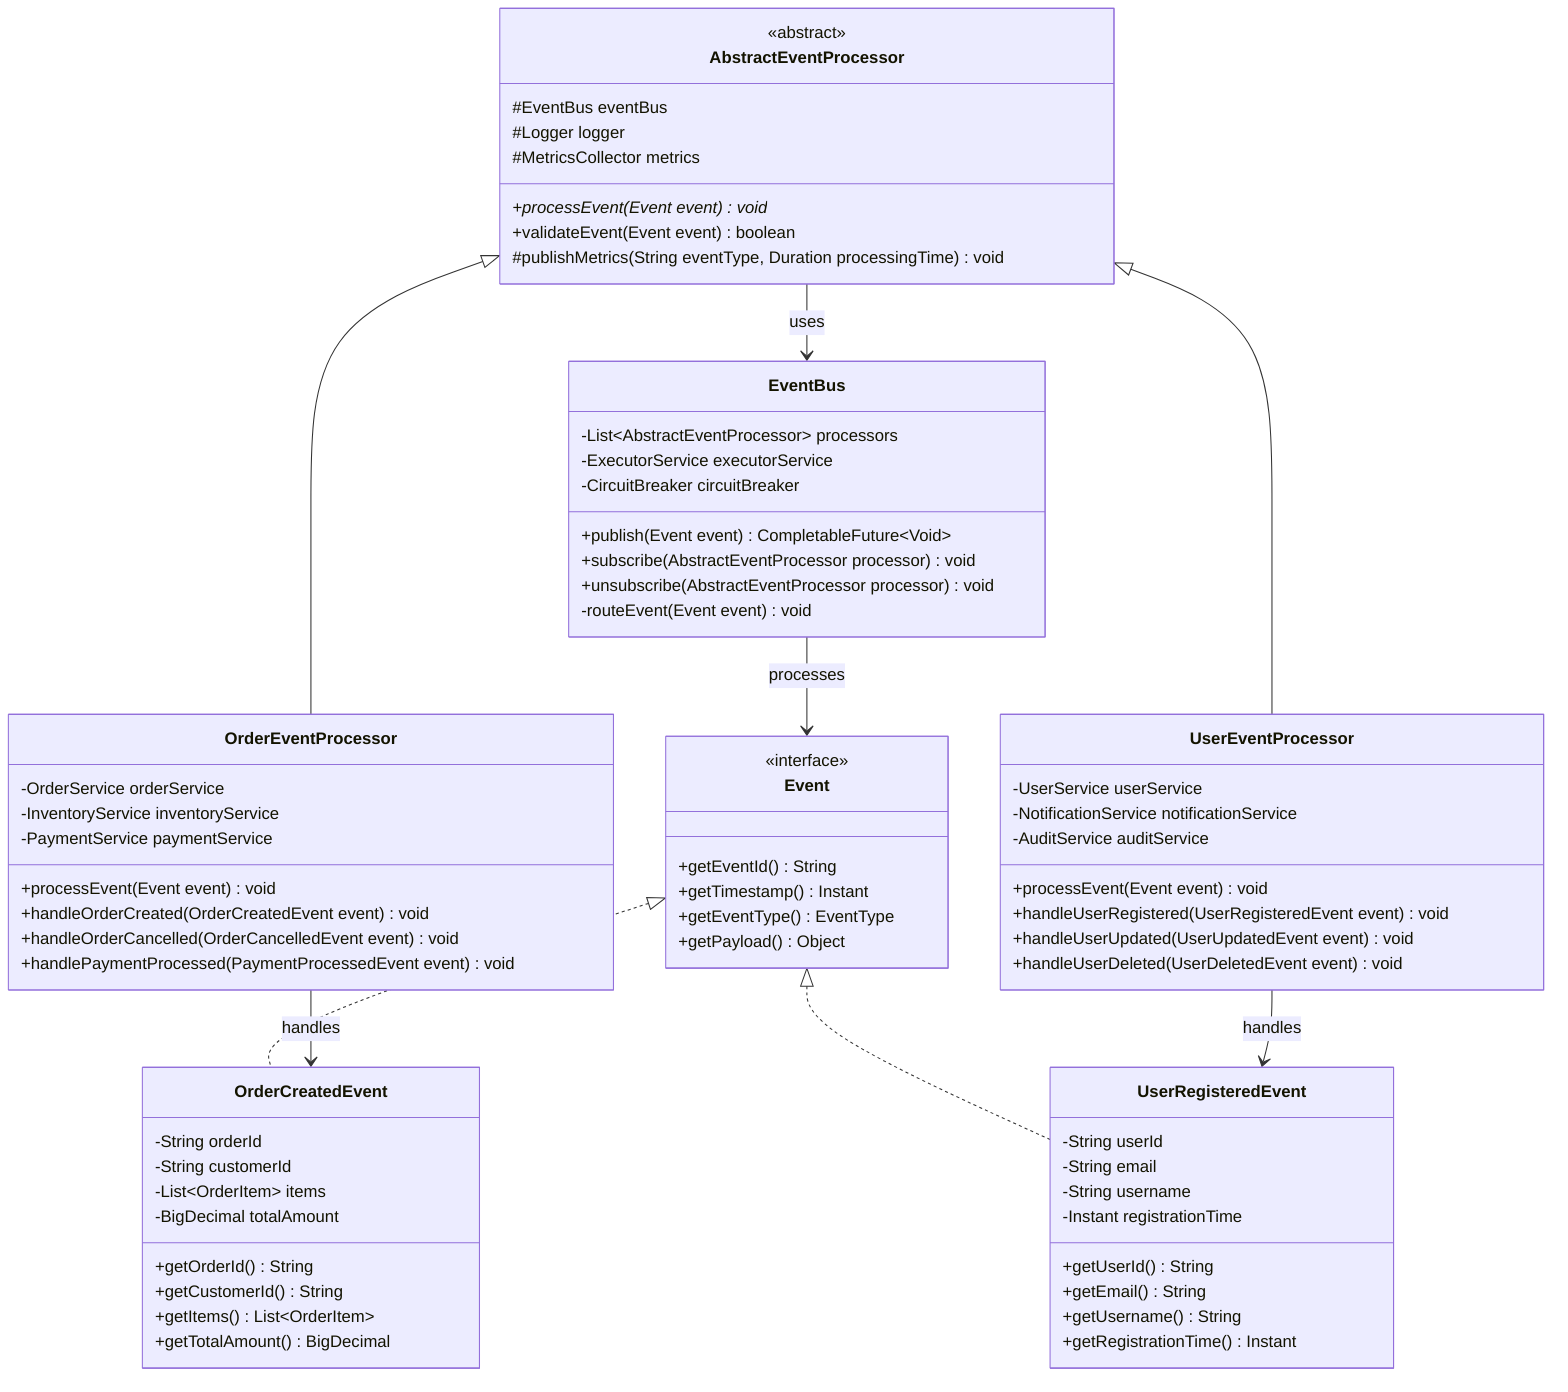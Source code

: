 classDiagram
    class AbstractEventProcessor {
        <<abstract>>
        #EventBus eventBus
        #Logger logger
        #MetricsCollector metrics
        +processEvent(Event event)* void
        +validateEvent(Event event) boolean
        #publishMetrics(String eventType, Duration processingTime) void
    }
    
    class OrderEventProcessor {
        -OrderService orderService
        -InventoryService inventoryService
        -PaymentService paymentService
        +processEvent(Event event) void
        +handleOrderCreated(OrderCreatedEvent event) void
        +handleOrderCancelled(OrderCancelledEvent event) void
        +handlePaymentProcessed(PaymentProcessedEvent event) void
    }
    
    class UserEventProcessor {
        -UserService userService
        -NotificationService notificationService
        -AuditService auditService
        +processEvent(Event event) void
        +handleUserRegistered(UserRegisteredEvent event) void
        +handleUserUpdated(UserUpdatedEvent event) void
        +handleUserDeleted(UserDeletedEvent event) void
    }
    
    class Event {
        <<interface>>
        +getEventId() String
        +getTimestamp() Instant
        +getEventType() EventType
        +getPayload() Object
    }
    
    class OrderCreatedEvent {
        -String orderId
        -String customerId
        -List~OrderItem~ items
        -BigDecimal totalAmount
        +getOrderId() String
        +getCustomerId() String
        +getItems() List~OrderItem~
        +getTotalAmount() BigDecimal
    }
    
    class UserRegisteredEvent {
        -String userId
        -String email
        -String username
        -Instant registrationTime
        +getUserId() String
        +getEmail() String
        +getUsername() String
        +getRegistrationTime() Instant
    }
    
    class EventBus {
        -List~AbstractEventProcessor~ processors
        -ExecutorService executorService
        -CircuitBreaker circuitBreaker
        +publish(Event event) CompletableFuture~Void~
        +subscribe(AbstractEventProcessor processor) void
        +unsubscribe(AbstractEventProcessor processor) void
        -routeEvent(Event event) void
    }
    
    AbstractEventProcessor <|-- OrderEventProcessor
    AbstractEventProcessor <|-- UserEventProcessor
    Event <|.. OrderCreatedEvent
    Event <|.. UserRegisteredEvent
    AbstractEventProcessor --> EventBus : uses
    EventBus --> Event : processes
    OrderEventProcessor --> OrderCreatedEvent : handles
    UserEventProcessor --> UserRegisteredEvent : handles